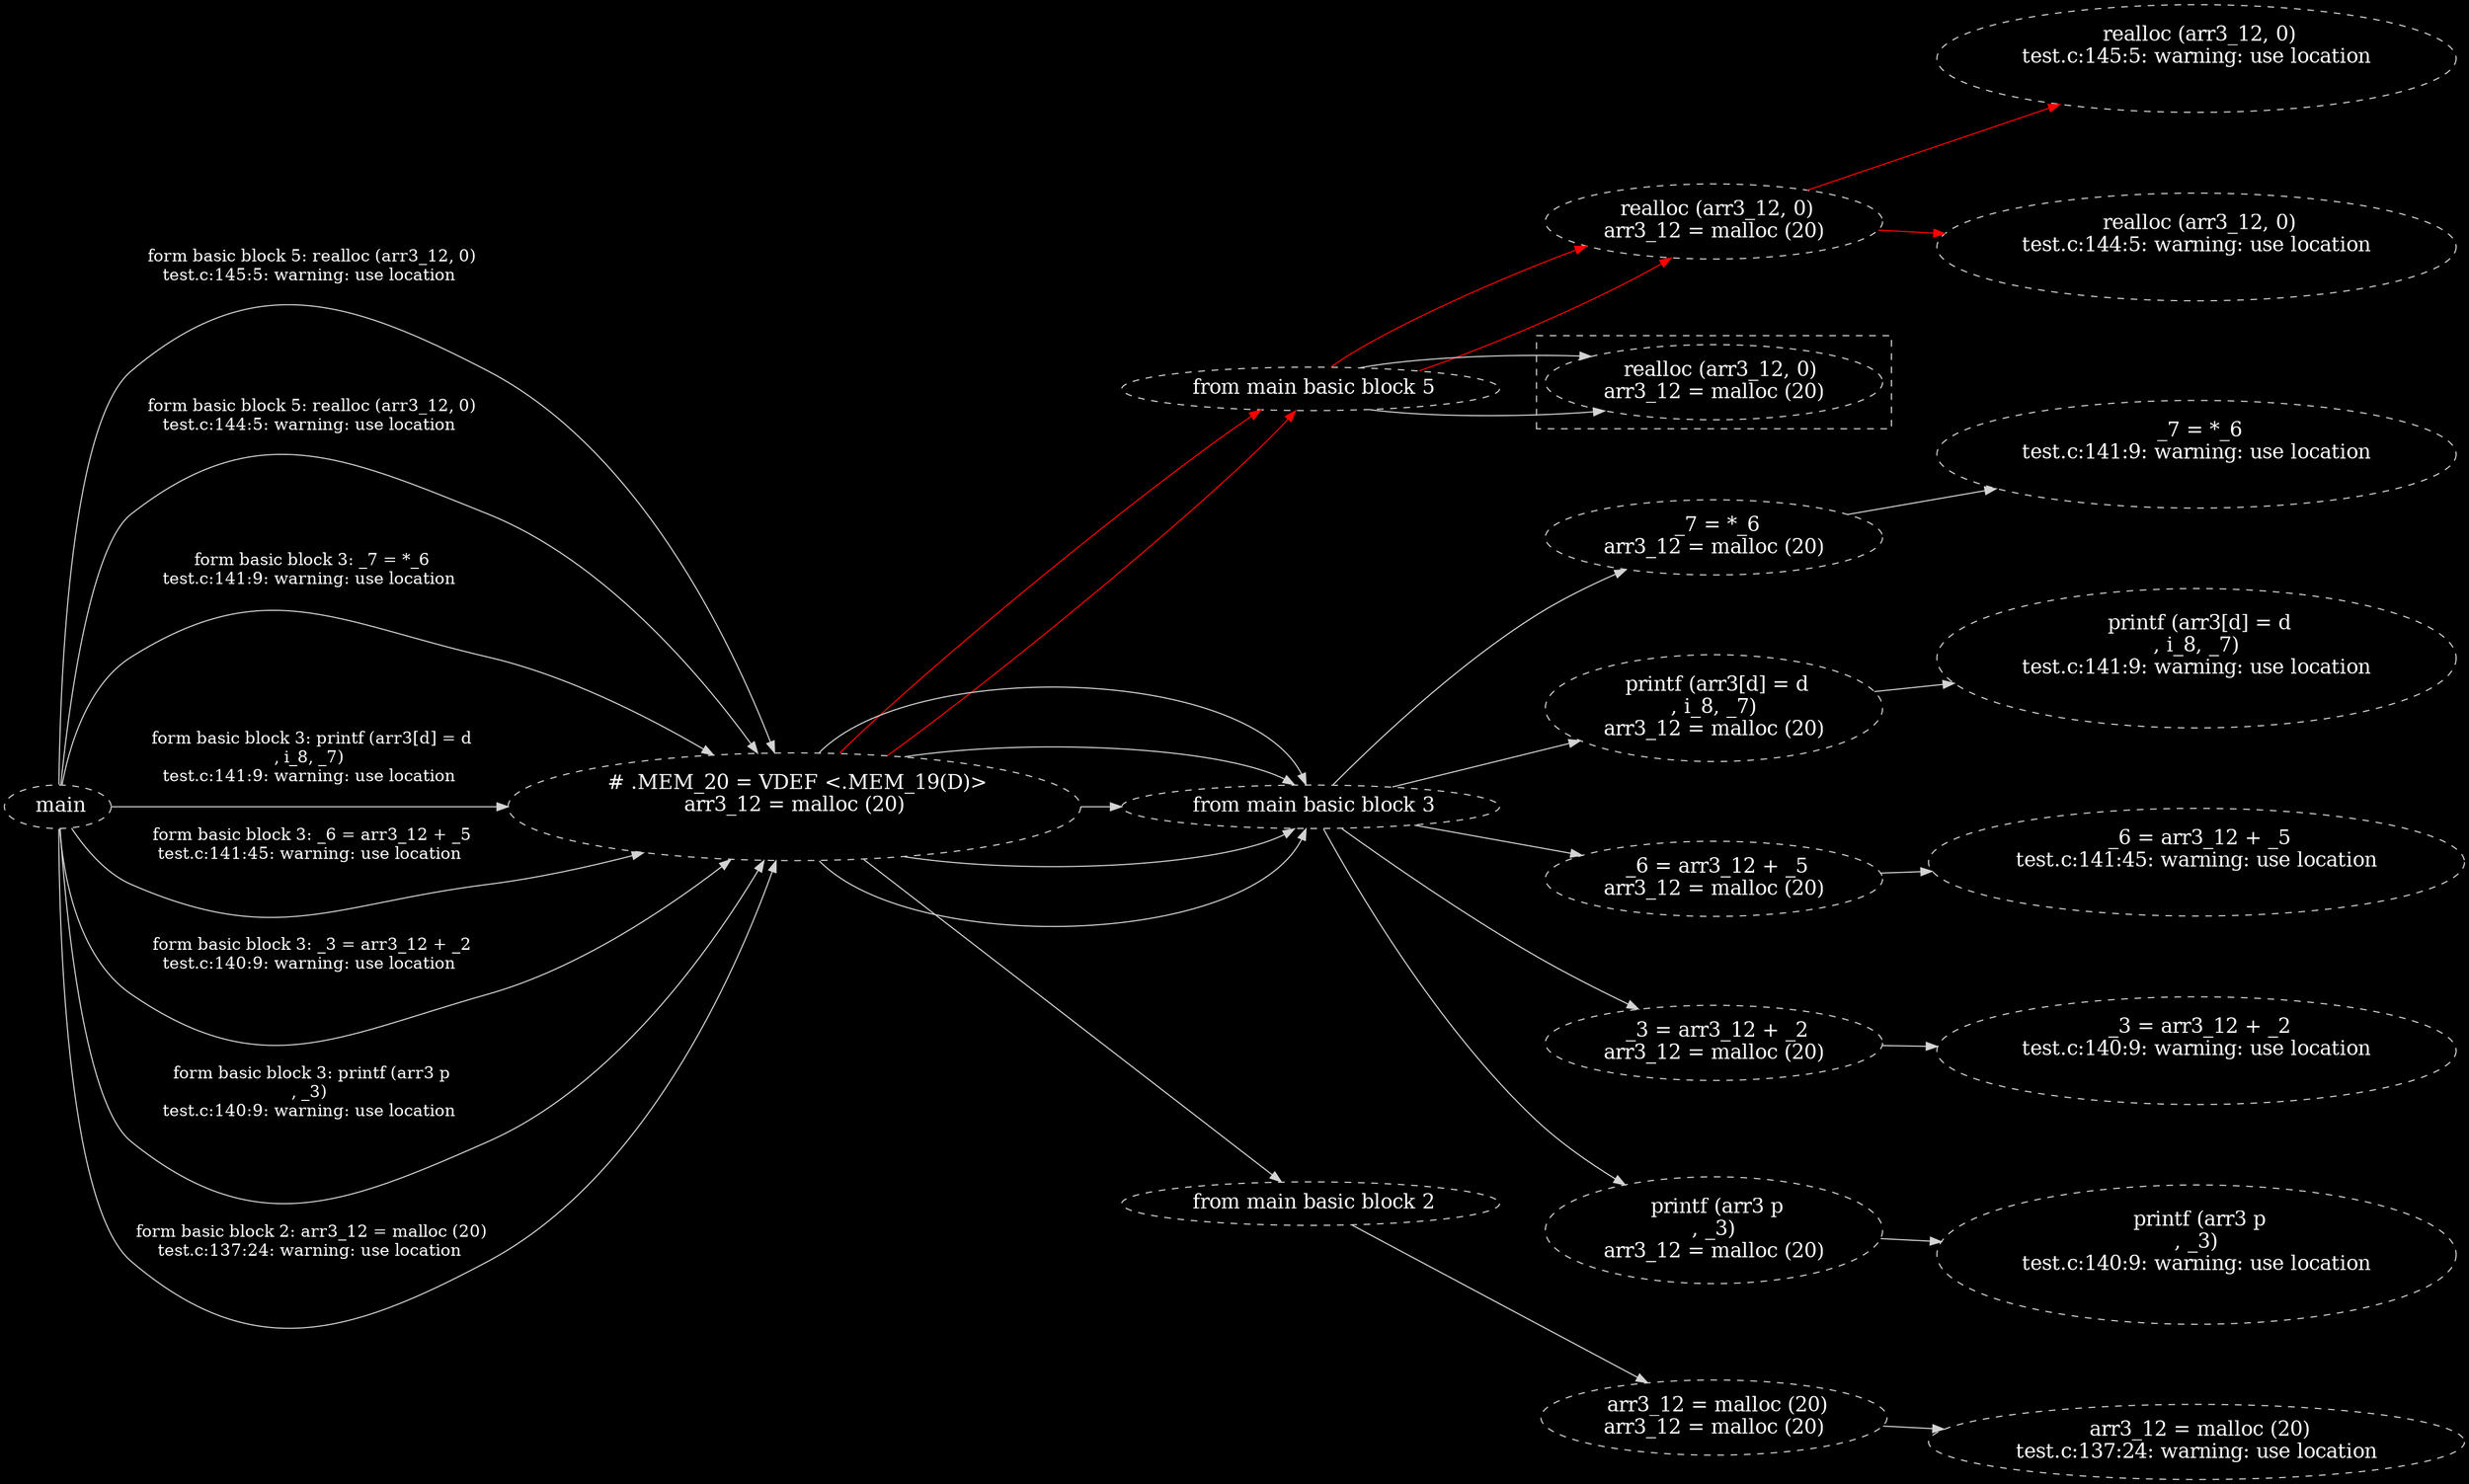 digraph {   graph [bgcolor=black];node [fillcolor=black color=lightgray     fontsize = 18 fontcolor=white  style="filled,dashed"]; edge [color=lightgray]; constraint=false ;rankdir = LR; rank=same; nodesep=1.0; 


" main
"->


" # .MEM_20 = VDEF <.MEM_19(D)>
arr3_12 = malloc (20)

"

[fontsize = 15 fontcolor=white;label=" form basic block 5: realloc (arr3_12, 0)
test.c:145:5: warning: use location

" ]

" # .MEM_20 = VDEF <.MEM_19(D)>
arr3_12 = malloc (20)

"->

" from main basic block 5"

->" realloc (arr3_12, 0)
arr3_12 = malloc (20)
"

->" realloc (arr3_12, 0)
test.c:145:5: warning: use location

"

[color="red" ]


" main
"->


" # .MEM_20 = VDEF <.MEM_19(D)>
arr3_12 = malloc (20)

"

[fontsize = 15 fontcolor=white;label=" form basic block 5: realloc (arr3_12, 0)
test.c:144:5: warning: use location

" ]

" # .MEM_20 = VDEF <.MEM_19(D)>
arr3_12 = malloc (20)

"->

" from main basic block 5"

->" realloc (arr3_12, 0)
arr3_12 = malloc (20)
"

->" realloc (arr3_12, 0)
test.c:144:5: warning: use location

"

[color="red" ]


" main
"->


" # .MEM_20 = VDEF <.MEM_19(D)>
arr3_12 = malloc (20)

"

[fontsize = 15 fontcolor=white;label=" form basic block 3: _7 = *_6
test.c:141:9: warning: use location

" ]

" # .MEM_20 = VDEF <.MEM_19(D)>
arr3_12 = malloc (20)

"->

" from main basic block 3"

->" _7 = *_6
arr3_12 = malloc (20)
"

->" _7 = *_6
test.c:141:9: warning: use location

"


" main
"->


" # .MEM_20 = VDEF <.MEM_19(D)>
arr3_12 = malloc (20)

"

[fontsize = 15 fontcolor=white;label=" form basic block 3: printf (arr3[d] = d
, i_8, _7)
test.c:141:9: warning: use location

" ]

" # .MEM_20 = VDEF <.MEM_19(D)>
arr3_12 = malloc (20)

"->

" from main basic block 3"

->" printf (arr3[d] = d
, i_8, _7)
arr3_12 = malloc (20)
"

->" printf (arr3[d] = d
, i_8, _7)
test.c:141:9: warning: use location

"


" main
"->


" # .MEM_20 = VDEF <.MEM_19(D)>
arr3_12 = malloc (20)

"

[fontsize = 15 fontcolor=white;label=" form basic block 3: _6 = arr3_12 + _5
test.c:141:45: warning: use location

" ]

" # .MEM_20 = VDEF <.MEM_19(D)>
arr3_12 = malloc (20)

"->

" from main basic block 3"

->" _6 = arr3_12 + _5
arr3_12 = malloc (20)
"

->" _6 = arr3_12 + _5
test.c:141:45: warning: use location

"


" main
"->


" # .MEM_20 = VDEF <.MEM_19(D)>
arr3_12 = malloc (20)

"

[fontsize = 15 fontcolor=white;label=" form basic block 3: _3 = arr3_12 + _2
test.c:140:9: warning: use location

" ]

" # .MEM_20 = VDEF <.MEM_19(D)>
arr3_12 = malloc (20)

"->

" from main basic block 3"

->" _3 = arr3_12 + _2
arr3_12 = malloc (20)
"

->" _3 = arr3_12 + _2
test.c:140:9: warning: use location

"


" main
"->


" # .MEM_20 = VDEF <.MEM_19(D)>
arr3_12 = malloc (20)

"

[fontsize = 15 fontcolor=white;label=" form basic block 3: printf (arr3 p
, _3)
test.c:140:9: warning: use location

" ]

" # .MEM_20 = VDEF <.MEM_19(D)>
arr3_12 = malloc (20)

"->

" from main basic block 3"

->" printf (arr3 p
, _3)
arr3_12 = malloc (20)
"

->" printf (arr3 p
, _3)
test.c:140:9: warning: use location

"


" main
"->


" # .MEM_20 = VDEF <.MEM_19(D)>
arr3_12 = malloc (20)

"

[fontsize = 15 fontcolor=white;label=" form basic block 2: arr3_12 = malloc (20)
test.c:137:24: warning: use location
" ]

" # .MEM_20 = VDEF <.MEM_19(D)>
arr3_12 = malloc (20)

"->

" from main basic block 2"

->" arr3_12 = malloc (20)
arr3_12 = malloc (20)
"

->" arr3_12 = malloc (20)
test.c:137:24: warning: use location
"


" from main basic block 5"

->subgraph cluster_2107439954 { color=lightgrey; style ="dashed";"  realloc (arr3_12, 0)
arr3_12 = malloc (20)
";}

" from main basic block 5"

->subgraph cluster_1746294146 { color=lightgrey; style ="dashed";"  realloc (arr3_12, 0)
arr3_12 = malloc (20)
";}



  }

